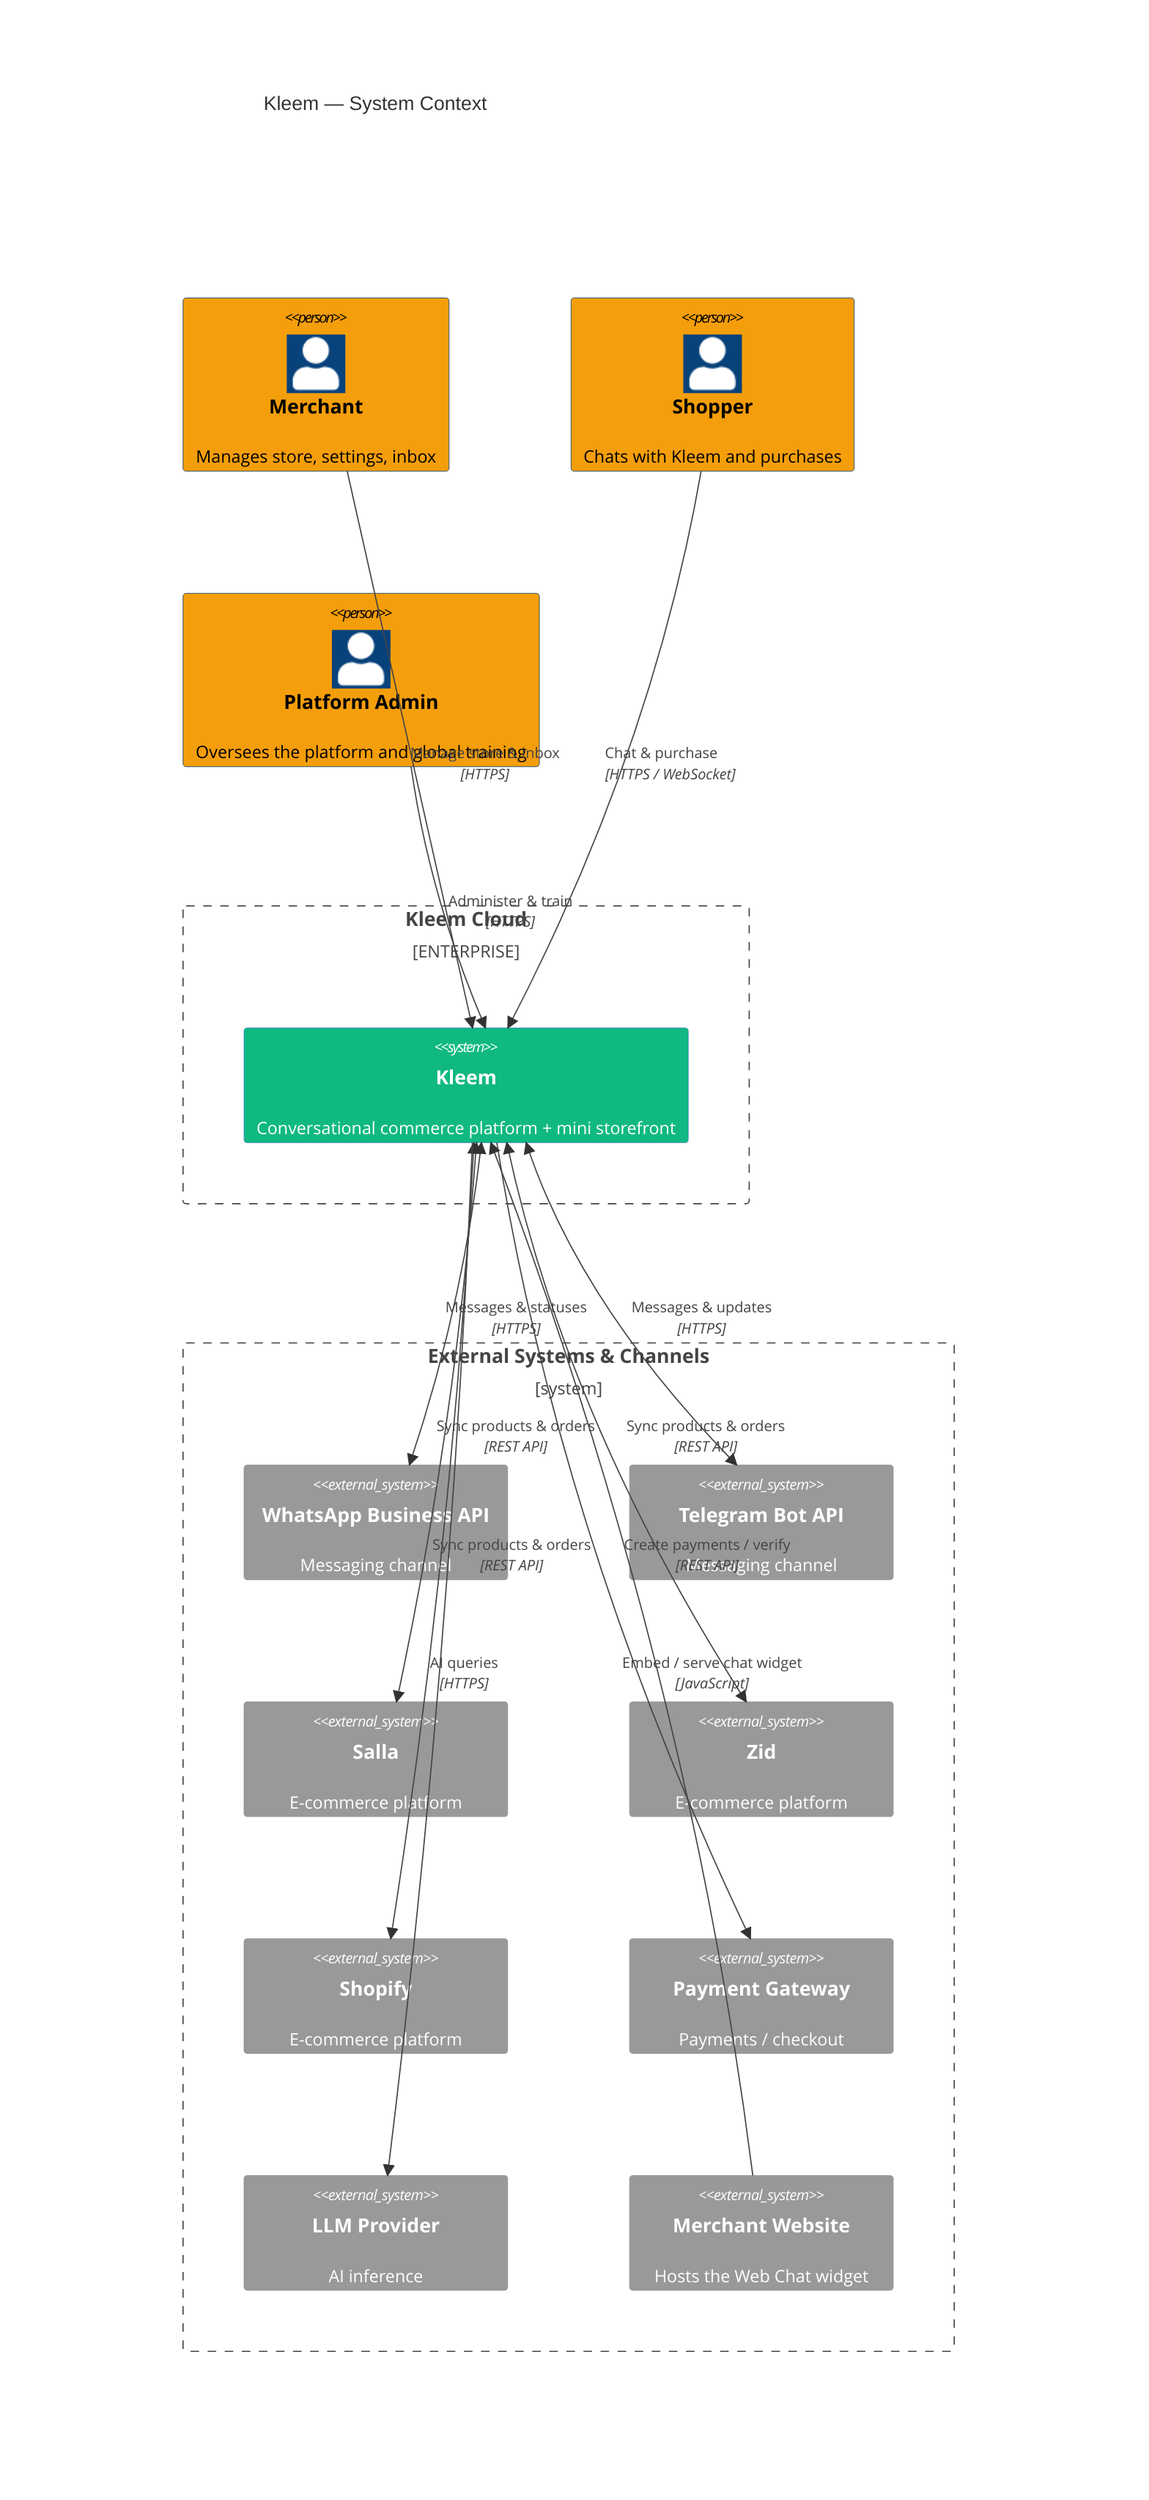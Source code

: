 %%{init: {"C4": {"theme": "base", "themeVariables": {
  "primaryColor": "#10b981",
  "primaryTextColor": "#000",
  "primaryBorderColor": "#000",
  "lineColor": "#333",
  "secondaryColor": "#f59e0b",
  "tertiaryColor": "#0ea5e9"
}}}}%%

C4Context
    title Kleem — System Context

    %% Layout: top = actors, middle = Kleem, bottom = externals
    %% Put people first (row 1), then Kleem boundary (row 2),
    %% then externals boundary (row 3).
    UpdateLayoutConfig($c4ShapeInRow="3", $c4BoundaryInRow="1")

    %% === TOP: Actors ===
    Person(merchant, "Merchant", "Manages store, settings, inbox")
    Person(shopper, "Shopper", "Chats with Kleem and purchases")
    Person(platform_admin, "Platform Admin", "Oversees the platform and global training")

    %% === MIDDLE: System (inside the enterprise boundary) ===
    Enterprise_Boundary(org, "Kleem Cloud") {
        System(kleem, "Kleem", "Conversational commerce platform + mini storefront")
    }

    %% === BOTTOM: External Systems ===
    Boundary(externals, "External Systems & Channels") {
        System_Ext(whatsapp, "WhatsApp Business API", "Messaging channel")
        System_Ext(telegram, "Telegram Bot API", "Messaging channel")
        System_Ext(salla, "Salla", "E-commerce platform")
        System_Ext(zid, "Zid", "E-commerce platform")
        System_Ext(shopify, "Shopify", "E-commerce platform")
        System_Ext(payment, "Payment Gateway", "Payments / checkout")
        System_Ext(llm, "LLM Provider", "AI inference")
        System_Ext(merchant_site, "Merchant Website", "Hosts the Web Chat widget")
    }

    %% === Relationships ===
    Rel(merchant, kleem, "Manage store & inbox", "HTTPS")
    Rel(shopper, kleem, "Chat & purchase", "HTTPS / WebSocket")
    Rel(platform_admin, kleem, "Administer & train", "HTTPS")

    BiRel(kleem, whatsapp, "Messages & statuses", "HTTPS")
    BiRel(kleem, telegram, "Messages & updates", "HTTPS")
    BiRel(kleem, salla, "Sync products & orders", "REST API")
    BiRel(kleem, zid, "Sync products & orders", "REST API")
    BiRel(kleem, shopify, "Sync products & orders", "REST API")
    Rel(kleem, payment, "Create payments / verify", "REST API")
    Rel(kleem, llm, "AI queries", "HTTPS")
    Rel(merchant_site, kleem, "Embed / serve chat widget", "JavaScript")

    %% === Styling (optional) ===
    UpdateElementStyle(merchant, $bgColor="#f59e0b", $fontColor="black")
    UpdateElementStyle(shopper, $bgColor="#f59e0b", $fontColor="black")
    UpdateElementStyle(platform_admin, $bgColor="#f59e0b", $fontColor="black")
    UpdateElementStyle(kleem, $bgColor="#10b981", $fontColor="white")